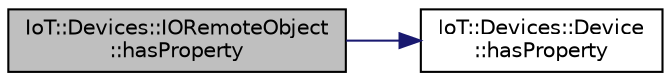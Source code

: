 digraph "IoT::Devices::IORemoteObject::hasProperty"
{
 // LATEX_PDF_SIZE
  edge [fontname="Helvetica",fontsize="10",labelfontname="Helvetica",labelfontsize="10"];
  node [fontname="Helvetica",fontsize="10",shape=record];
  rankdir="LR";
  Node1 [label="IoT::Devices::IORemoteObject\l::hasProperty",height=0.2,width=0.4,color="black", fillcolor="grey75", style="filled", fontcolor="black",tooltip=" "];
  Node1 -> Node2 [color="midnightblue",fontsize="10",style="solid",fontname="Helvetica"];
  Node2 [label="IoT::Devices::Device\l::hasProperty",height=0.2,width=0.4,color="black", fillcolor="white", style="filled",URL="$classIoT_1_1Devices_1_1Device.html#a4dc2ebfd570d37f70a1ba6a9c9d87310",tooltip=" "];
}
